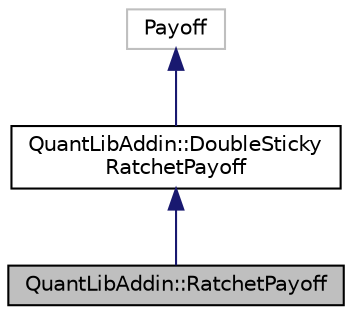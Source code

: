 digraph "QuantLibAddin::RatchetPayoff"
{
  edge [fontname="Helvetica",fontsize="10",labelfontname="Helvetica",labelfontsize="10"];
  node [fontname="Helvetica",fontsize="10",shape=record];
  Node0 [label="QuantLibAddin::RatchetPayoff",height=0.2,width=0.4,color="black", fillcolor="grey75", style="filled", fontcolor="black"];
  Node1 -> Node0 [dir="back",color="midnightblue",fontsize="10",style="solid",fontname="Helvetica"];
  Node1 [label="QuantLibAddin::DoubleSticky\lRatchetPayoff",height=0.2,width=0.4,color="black", fillcolor="white", style="filled",URL="$class_quant_lib_addin_1_1_double_sticky_ratchet_payoff.html"];
  Node2 -> Node1 [dir="back",color="midnightblue",fontsize="10",style="solid",fontname="Helvetica"];
  Node2 [label="Payoff",height=0.2,width=0.4,color="grey75", fillcolor="white", style="filled"];
}
